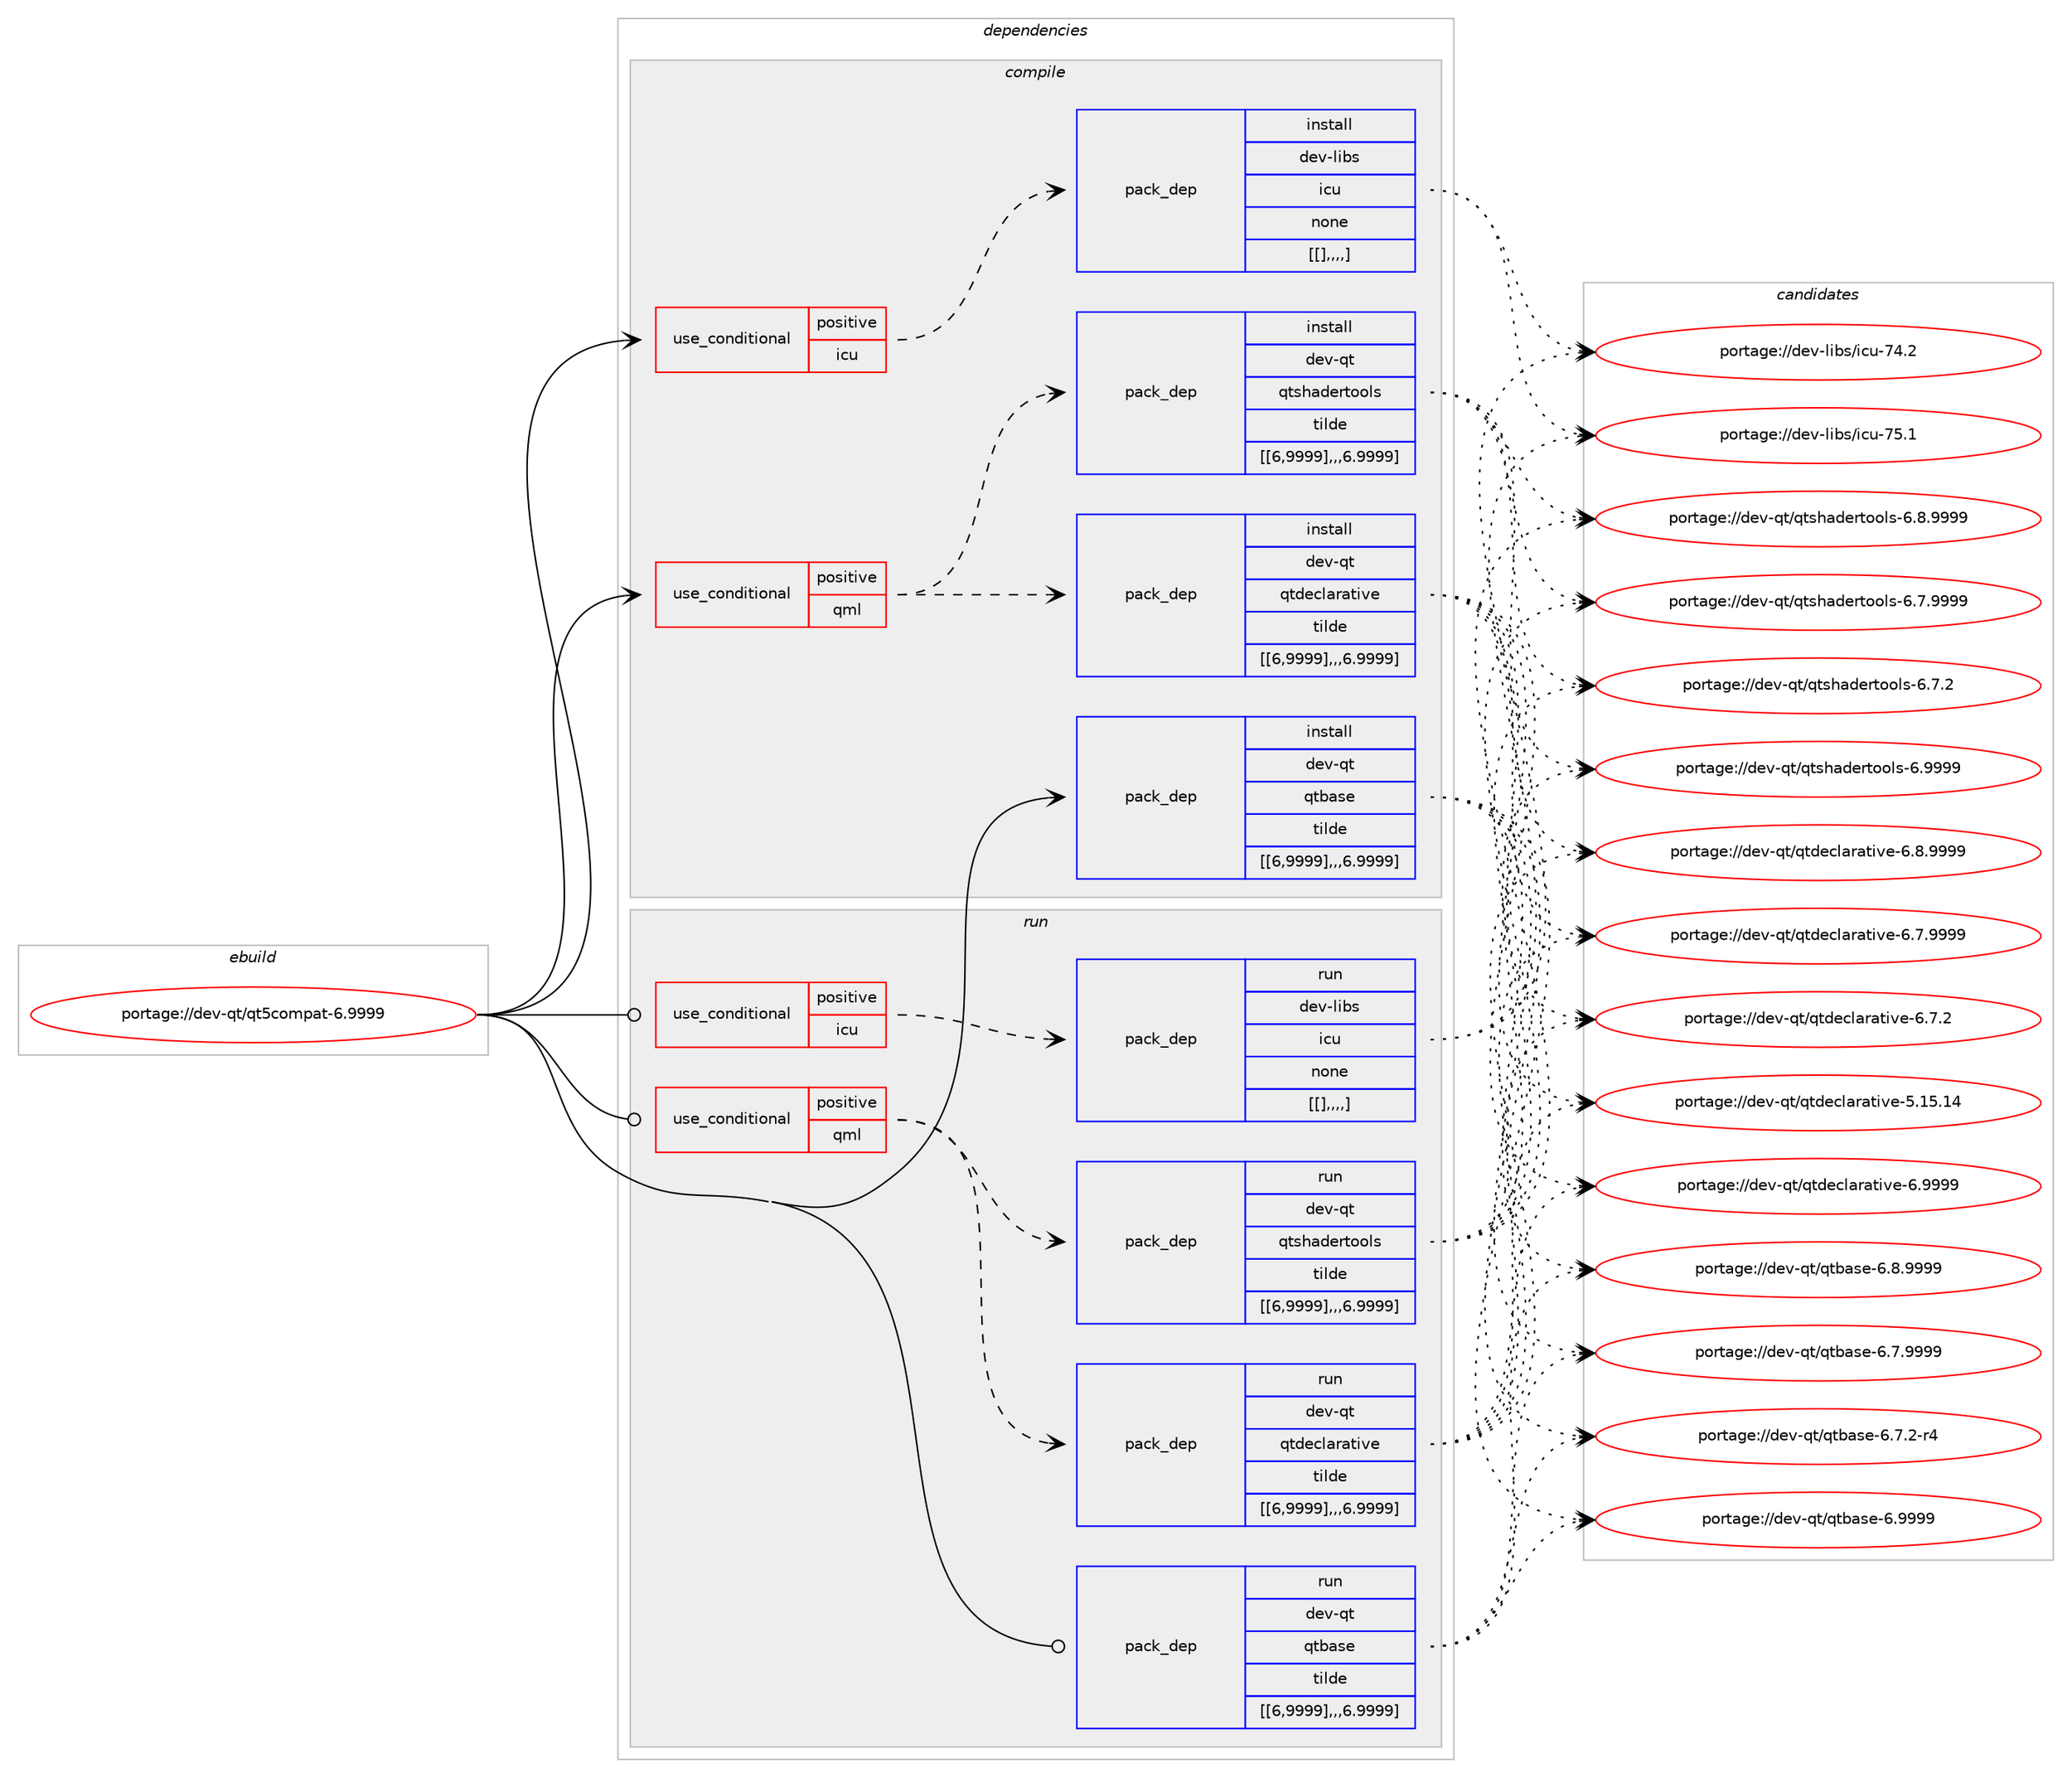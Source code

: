 digraph prolog {

# *************
# Graph options
# *************

newrank=true;
concentrate=true;
compound=true;
graph [rankdir=LR,fontname=Helvetica,fontsize=10,ranksep=1.5];#, ranksep=2.5, nodesep=0.2];
edge  [arrowhead=vee];
node  [fontname=Helvetica,fontsize=10];

# **********
# The ebuild
# **********

subgraph cluster_leftcol {
color=gray;
label=<<i>ebuild</i>>;
id [label="portage://dev-qt/qt5compat-6.9999", color=red, width=4, href="../dev-qt/qt5compat-6.9999.svg"];
}

# ****************
# The dependencies
# ****************

subgraph cluster_midcol {
color=gray;
label=<<i>dependencies</i>>;
subgraph cluster_compile {
fillcolor="#eeeeee";
style=filled;
label=<<i>compile</i>>;
subgraph cond43538 {
dependency172265 [label=<<TABLE BORDER="0" CELLBORDER="1" CELLSPACING="0" CELLPADDING="4"><TR><TD ROWSPAN="3" CELLPADDING="10">use_conditional</TD></TR><TR><TD>positive</TD></TR><TR><TD>icu</TD></TR></TABLE>>, shape=none, color=red];
subgraph pack127464 {
dependency172266 [label=<<TABLE BORDER="0" CELLBORDER="1" CELLSPACING="0" CELLPADDING="4" WIDTH="220"><TR><TD ROWSPAN="6" CELLPADDING="30">pack_dep</TD></TR><TR><TD WIDTH="110">install</TD></TR><TR><TD>dev-libs</TD></TR><TR><TD>icu</TD></TR><TR><TD>none</TD></TR><TR><TD>[[],,,,]</TD></TR></TABLE>>, shape=none, color=blue];
}
dependency172265:e -> dependency172266:w [weight=20,style="dashed",arrowhead="vee"];
}
id:e -> dependency172265:w [weight=20,style="solid",arrowhead="vee"];
subgraph cond43539 {
dependency172267 [label=<<TABLE BORDER="0" CELLBORDER="1" CELLSPACING="0" CELLPADDING="4"><TR><TD ROWSPAN="3" CELLPADDING="10">use_conditional</TD></TR><TR><TD>positive</TD></TR><TR><TD>qml</TD></TR></TABLE>>, shape=none, color=red];
subgraph pack127465 {
dependency172268 [label=<<TABLE BORDER="0" CELLBORDER="1" CELLSPACING="0" CELLPADDING="4" WIDTH="220"><TR><TD ROWSPAN="6" CELLPADDING="30">pack_dep</TD></TR><TR><TD WIDTH="110">install</TD></TR><TR><TD>dev-qt</TD></TR><TR><TD>qtdeclarative</TD></TR><TR><TD>tilde</TD></TR><TR><TD>[[6,9999],,,6.9999]</TD></TR></TABLE>>, shape=none, color=blue];
}
dependency172267:e -> dependency172268:w [weight=20,style="dashed",arrowhead="vee"];
subgraph pack127466 {
dependency172269 [label=<<TABLE BORDER="0" CELLBORDER="1" CELLSPACING="0" CELLPADDING="4" WIDTH="220"><TR><TD ROWSPAN="6" CELLPADDING="30">pack_dep</TD></TR><TR><TD WIDTH="110">install</TD></TR><TR><TD>dev-qt</TD></TR><TR><TD>qtshadertools</TD></TR><TR><TD>tilde</TD></TR><TR><TD>[[6,9999],,,6.9999]</TD></TR></TABLE>>, shape=none, color=blue];
}
dependency172267:e -> dependency172269:w [weight=20,style="dashed",arrowhead="vee"];
}
id:e -> dependency172267:w [weight=20,style="solid",arrowhead="vee"];
subgraph pack127467 {
dependency172270 [label=<<TABLE BORDER="0" CELLBORDER="1" CELLSPACING="0" CELLPADDING="4" WIDTH="220"><TR><TD ROWSPAN="6" CELLPADDING="30">pack_dep</TD></TR><TR><TD WIDTH="110">install</TD></TR><TR><TD>dev-qt</TD></TR><TR><TD>qtbase</TD></TR><TR><TD>tilde</TD></TR><TR><TD>[[6,9999],,,6.9999]</TD></TR></TABLE>>, shape=none, color=blue];
}
id:e -> dependency172270:w [weight=20,style="solid",arrowhead="vee"];
}
subgraph cluster_compileandrun {
fillcolor="#eeeeee";
style=filled;
label=<<i>compile and run</i>>;
}
subgraph cluster_run {
fillcolor="#eeeeee";
style=filled;
label=<<i>run</i>>;
subgraph cond43540 {
dependency172271 [label=<<TABLE BORDER="0" CELLBORDER="1" CELLSPACING="0" CELLPADDING="4"><TR><TD ROWSPAN="3" CELLPADDING="10">use_conditional</TD></TR><TR><TD>positive</TD></TR><TR><TD>icu</TD></TR></TABLE>>, shape=none, color=red];
subgraph pack127468 {
dependency172272 [label=<<TABLE BORDER="0" CELLBORDER="1" CELLSPACING="0" CELLPADDING="4" WIDTH="220"><TR><TD ROWSPAN="6" CELLPADDING="30">pack_dep</TD></TR><TR><TD WIDTH="110">run</TD></TR><TR><TD>dev-libs</TD></TR><TR><TD>icu</TD></TR><TR><TD>none</TD></TR><TR><TD>[[],,,,]</TD></TR></TABLE>>, shape=none, color=blue];
}
dependency172271:e -> dependency172272:w [weight=20,style="dashed",arrowhead="vee"];
}
id:e -> dependency172271:w [weight=20,style="solid",arrowhead="odot"];
subgraph cond43541 {
dependency172273 [label=<<TABLE BORDER="0" CELLBORDER="1" CELLSPACING="0" CELLPADDING="4"><TR><TD ROWSPAN="3" CELLPADDING="10">use_conditional</TD></TR><TR><TD>positive</TD></TR><TR><TD>qml</TD></TR></TABLE>>, shape=none, color=red];
subgraph pack127469 {
dependency172274 [label=<<TABLE BORDER="0" CELLBORDER="1" CELLSPACING="0" CELLPADDING="4" WIDTH="220"><TR><TD ROWSPAN="6" CELLPADDING="30">pack_dep</TD></TR><TR><TD WIDTH="110">run</TD></TR><TR><TD>dev-qt</TD></TR><TR><TD>qtdeclarative</TD></TR><TR><TD>tilde</TD></TR><TR><TD>[[6,9999],,,6.9999]</TD></TR></TABLE>>, shape=none, color=blue];
}
dependency172273:e -> dependency172274:w [weight=20,style="dashed",arrowhead="vee"];
subgraph pack127470 {
dependency172275 [label=<<TABLE BORDER="0" CELLBORDER="1" CELLSPACING="0" CELLPADDING="4" WIDTH="220"><TR><TD ROWSPAN="6" CELLPADDING="30">pack_dep</TD></TR><TR><TD WIDTH="110">run</TD></TR><TR><TD>dev-qt</TD></TR><TR><TD>qtshadertools</TD></TR><TR><TD>tilde</TD></TR><TR><TD>[[6,9999],,,6.9999]</TD></TR></TABLE>>, shape=none, color=blue];
}
dependency172273:e -> dependency172275:w [weight=20,style="dashed",arrowhead="vee"];
}
id:e -> dependency172273:w [weight=20,style="solid",arrowhead="odot"];
subgraph pack127471 {
dependency172276 [label=<<TABLE BORDER="0" CELLBORDER="1" CELLSPACING="0" CELLPADDING="4" WIDTH="220"><TR><TD ROWSPAN="6" CELLPADDING="30">pack_dep</TD></TR><TR><TD WIDTH="110">run</TD></TR><TR><TD>dev-qt</TD></TR><TR><TD>qtbase</TD></TR><TR><TD>tilde</TD></TR><TR><TD>[[6,9999],,,6.9999]</TD></TR></TABLE>>, shape=none, color=blue];
}
id:e -> dependency172276:w [weight=20,style="solid",arrowhead="odot"];
}
}

# **************
# The candidates
# **************

subgraph cluster_choices {
rank=same;
color=gray;
label=<<i>candidates</i>>;

subgraph choice127464 {
color=black;
nodesep=1;
choice100101118451081059811547105991174555534649 [label="portage://dev-libs/icu-75.1", color=red, width=4,href="../dev-libs/icu-75.1.svg"];
choice100101118451081059811547105991174555524650 [label="portage://dev-libs/icu-74.2", color=red, width=4,href="../dev-libs/icu-74.2.svg"];
dependency172266:e -> choice100101118451081059811547105991174555534649:w [style=dotted,weight="100"];
dependency172266:e -> choice100101118451081059811547105991174555524650:w [style=dotted,weight="100"];
}
subgraph choice127465 {
color=black;
nodesep=1;
choice100101118451131164711311610010199108971149711610511810145544657575757 [label="portage://dev-qt/qtdeclarative-6.9999", color=red, width=4,href="../dev-qt/qtdeclarative-6.9999.svg"];
choice1001011184511311647113116100101991089711497116105118101455446564657575757 [label="portage://dev-qt/qtdeclarative-6.8.9999", color=red, width=4,href="../dev-qt/qtdeclarative-6.8.9999.svg"];
choice1001011184511311647113116100101991089711497116105118101455446554657575757 [label="portage://dev-qt/qtdeclarative-6.7.9999", color=red, width=4,href="../dev-qt/qtdeclarative-6.7.9999.svg"];
choice1001011184511311647113116100101991089711497116105118101455446554650 [label="portage://dev-qt/qtdeclarative-6.7.2", color=red, width=4,href="../dev-qt/qtdeclarative-6.7.2.svg"];
choice10010111845113116471131161001019910897114971161051181014553464953464952 [label="portage://dev-qt/qtdeclarative-5.15.14", color=red, width=4,href="../dev-qt/qtdeclarative-5.15.14.svg"];
dependency172268:e -> choice100101118451131164711311610010199108971149711610511810145544657575757:w [style=dotted,weight="100"];
dependency172268:e -> choice1001011184511311647113116100101991089711497116105118101455446564657575757:w [style=dotted,weight="100"];
dependency172268:e -> choice1001011184511311647113116100101991089711497116105118101455446554657575757:w [style=dotted,weight="100"];
dependency172268:e -> choice1001011184511311647113116100101991089711497116105118101455446554650:w [style=dotted,weight="100"];
dependency172268:e -> choice10010111845113116471131161001019910897114971161051181014553464953464952:w [style=dotted,weight="100"];
}
subgraph choice127466 {
color=black;
nodesep=1;
choice10010111845113116471131161151049710010111411611111110811545544657575757 [label="portage://dev-qt/qtshadertools-6.9999", color=red, width=4,href="../dev-qt/qtshadertools-6.9999.svg"];
choice100101118451131164711311611510497100101114116111111108115455446564657575757 [label="portage://dev-qt/qtshadertools-6.8.9999", color=red, width=4,href="../dev-qt/qtshadertools-6.8.9999.svg"];
choice100101118451131164711311611510497100101114116111111108115455446554657575757 [label="portage://dev-qt/qtshadertools-6.7.9999", color=red, width=4,href="../dev-qt/qtshadertools-6.7.9999.svg"];
choice100101118451131164711311611510497100101114116111111108115455446554650 [label="portage://dev-qt/qtshadertools-6.7.2", color=red, width=4,href="../dev-qt/qtshadertools-6.7.2.svg"];
dependency172269:e -> choice10010111845113116471131161151049710010111411611111110811545544657575757:w [style=dotted,weight="100"];
dependency172269:e -> choice100101118451131164711311611510497100101114116111111108115455446564657575757:w [style=dotted,weight="100"];
dependency172269:e -> choice100101118451131164711311611510497100101114116111111108115455446554657575757:w [style=dotted,weight="100"];
dependency172269:e -> choice100101118451131164711311611510497100101114116111111108115455446554650:w [style=dotted,weight="100"];
}
subgraph choice127467 {
color=black;
nodesep=1;
choice1001011184511311647113116989711510145544657575757 [label="portage://dev-qt/qtbase-6.9999", color=red, width=4,href="../dev-qt/qtbase-6.9999.svg"];
choice10010111845113116471131169897115101455446564657575757 [label="portage://dev-qt/qtbase-6.8.9999", color=red, width=4,href="../dev-qt/qtbase-6.8.9999.svg"];
choice10010111845113116471131169897115101455446554657575757 [label="portage://dev-qt/qtbase-6.7.9999", color=red, width=4,href="../dev-qt/qtbase-6.7.9999.svg"];
choice100101118451131164711311698971151014554465546504511452 [label="portage://dev-qt/qtbase-6.7.2-r4", color=red, width=4,href="../dev-qt/qtbase-6.7.2-r4.svg"];
dependency172270:e -> choice1001011184511311647113116989711510145544657575757:w [style=dotted,weight="100"];
dependency172270:e -> choice10010111845113116471131169897115101455446564657575757:w [style=dotted,weight="100"];
dependency172270:e -> choice10010111845113116471131169897115101455446554657575757:w [style=dotted,weight="100"];
dependency172270:e -> choice100101118451131164711311698971151014554465546504511452:w [style=dotted,weight="100"];
}
subgraph choice127468 {
color=black;
nodesep=1;
choice100101118451081059811547105991174555534649 [label="portage://dev-libs/icu-75.1", color=red, width=4,href="../dev-libs/icu-75.1.svg"];
choice100101118451081059811547105991174555524650 [label="portage://dev-libs/icu-74.2", color=red, width=4,href="../dev-libs/icu-74.2.svg"];
dependency172272:e -> choice100101118451081059811547105991174555534649:w [style=dotted,weight="100"];
dependency172272:e -> choice100101118451081059811547105991174555524650:w [style=dotted,weight="100"];
}
subgraph choice127469 {
color=black;
nodesep=1;
choice100101118451131164711311610010199108971149711610511810145544657575757 [label="portage://dev-qt/qtdeclarative-6.9999", color=red, width=4,href="../dev-qt/qtdeclarative-6.9999.svg"];
choice1001011184511311647113116100101991089711497116105118101455446564657575757 [label="portage://dev-qt/qtdeclarative-6.8.9999", color=red, width=4,href="../dev-qt/qtdeclarative-6.8.9999.svg"];
choice1001011184511311647113116100101991089711497116105118101455446554657575757 [label="portage://dev-qt/qtdeclarative-6.7.9999", color=red, width=4,href="../dev-qt/qtdeclarative-6.7.9999.svg"];
choice1001011184511311647113116100101991089711497116105118101455446554650 [label="portage://dev-qt/qtdeclarative-6.7.2", color=red, width=4,href="../dev-qt/qtdeclarative-6.7.2.svg"];
choice10010111845113116471131161001019910897114971161051181014553464953464952 [label="portage://dev-qt/qtdeclarative-5.15.14", color=red, width=4,href="../dev-qt/qtdeclarative-5.15.14.svg"];
dependency172274:e -> choice100101118451131164711311610010199108971149711610511810145544657575757:w [style=dotted,weight="100"];
dependency172274:e -> choice1001011184511311647113116100101991089711497116105118101455446564657575757:w [style=dotted,weight="100"];
dependency172274:e -> choice1001011184511311647113116100101991089711497116105118101455446554657575757:w [style=dotted,weight="100"];
dependency172274:e -> choice1001011184511311647113116100101991089711497116105118101455446554650:w [style=dotted,weight="100"];
dependency172274:e -> choice10010111845113116471131161001019910897114971161051181014553464953464952:w [style=dotted,weight="100"];
}
subgraph choice127470 {
color=black;
nodesep=1;
choice10010111845113116471131161151049710010111411611111110811545544657575757 [label="portage://dev-qt/qtshadertools-6.9999", color=red, width=4,href="../dev-qt/qtshadertools-6.9999.svg"];
choice100101118451131164711311611510497100101114116111111108115455446564657575757 [label="portage://dev-qt/qtshadertools-6.8.9999", color=red, width=4,href="../dev-qt/qtshadertools-6.8.9999.svg"];
choice100101118451131164711311611510497100101114116111111108115455446554657575757 [label="portage://dev-qt/qtshadertools-6.7.9999", color=red, width=4,href="../dev-qt/qtshadertools-6.7.9999.svg"];
choice100101118451131164711311611510497100101114116111111108115455446554650 [label="portage://dev-qt/qtshadertools-6.7.2", color=red, width=4,href="../dev-qt/qtshadertools-6.7.2.svg"];
dependency172275:e -> choice10010111845113116471131161151049710010111411611111110811545544657575757:w [style=dotted,weight="100"];
dependency172275:e -> choice100101118451131164711311611510497100101114116111111108115455446564657575757:w [style=dotted,weight="100"];
dependency172275:e -> choice100101118451131164711311611510497100101114116111111108115455446554657575757:w [style=dotted,weight="100"];
dependency172275:e -> choice100101118451131164711311611510497100101114116111111108115455446554650:w [style=dotted,weight="100"];
}
subgraph choice127471 {
color=black;
nodesep=1;
choice1001011184511311647113116989711510145544657575757 [label="portage://dev-qt/qtbase-6.9999", color=red, width=4,href="../dev-qt/qtbase-6.9999.svg"];
choice10010111845113116471131169897115101455446564657575757 [label="portage://dev-qt/qtbase-6.8.9999", color=red, width=4,href="../dev-qt/qtbase-6.8.9999.svg"];
choice10010111845113116471131169897115101455446554657575757 [label="portage://dev-qt/qtbase-6.7.9999", color=red, width=4,href="../dev-qt/qtbase-6.7.9999.svg"];
choice100101118451131164711311698971151014554465546504511452 [label="portage://dev-qt/qtbase-6.7.2-r4", color=red, width=4,href="../dev-qt/qtbase-6.7.2-r4.svg"];
dependency172276:e -> choice1001011184511311647113116989711510145544657575757:w [style=dotted,weight="100"];
dependency172276:e -> choice10010111845113116471131169897115101455446564657575757:w [style=dotted,weight="100"];
dependency172276:e -> choice10010111845113116471131169897115101455446554657575757:w [style=dotted,weight="100"];
dependency172276:e -> choice100101118451131164711311698971151014554465546504511452:w [style=dotted,weight="100"];
}
}

}
